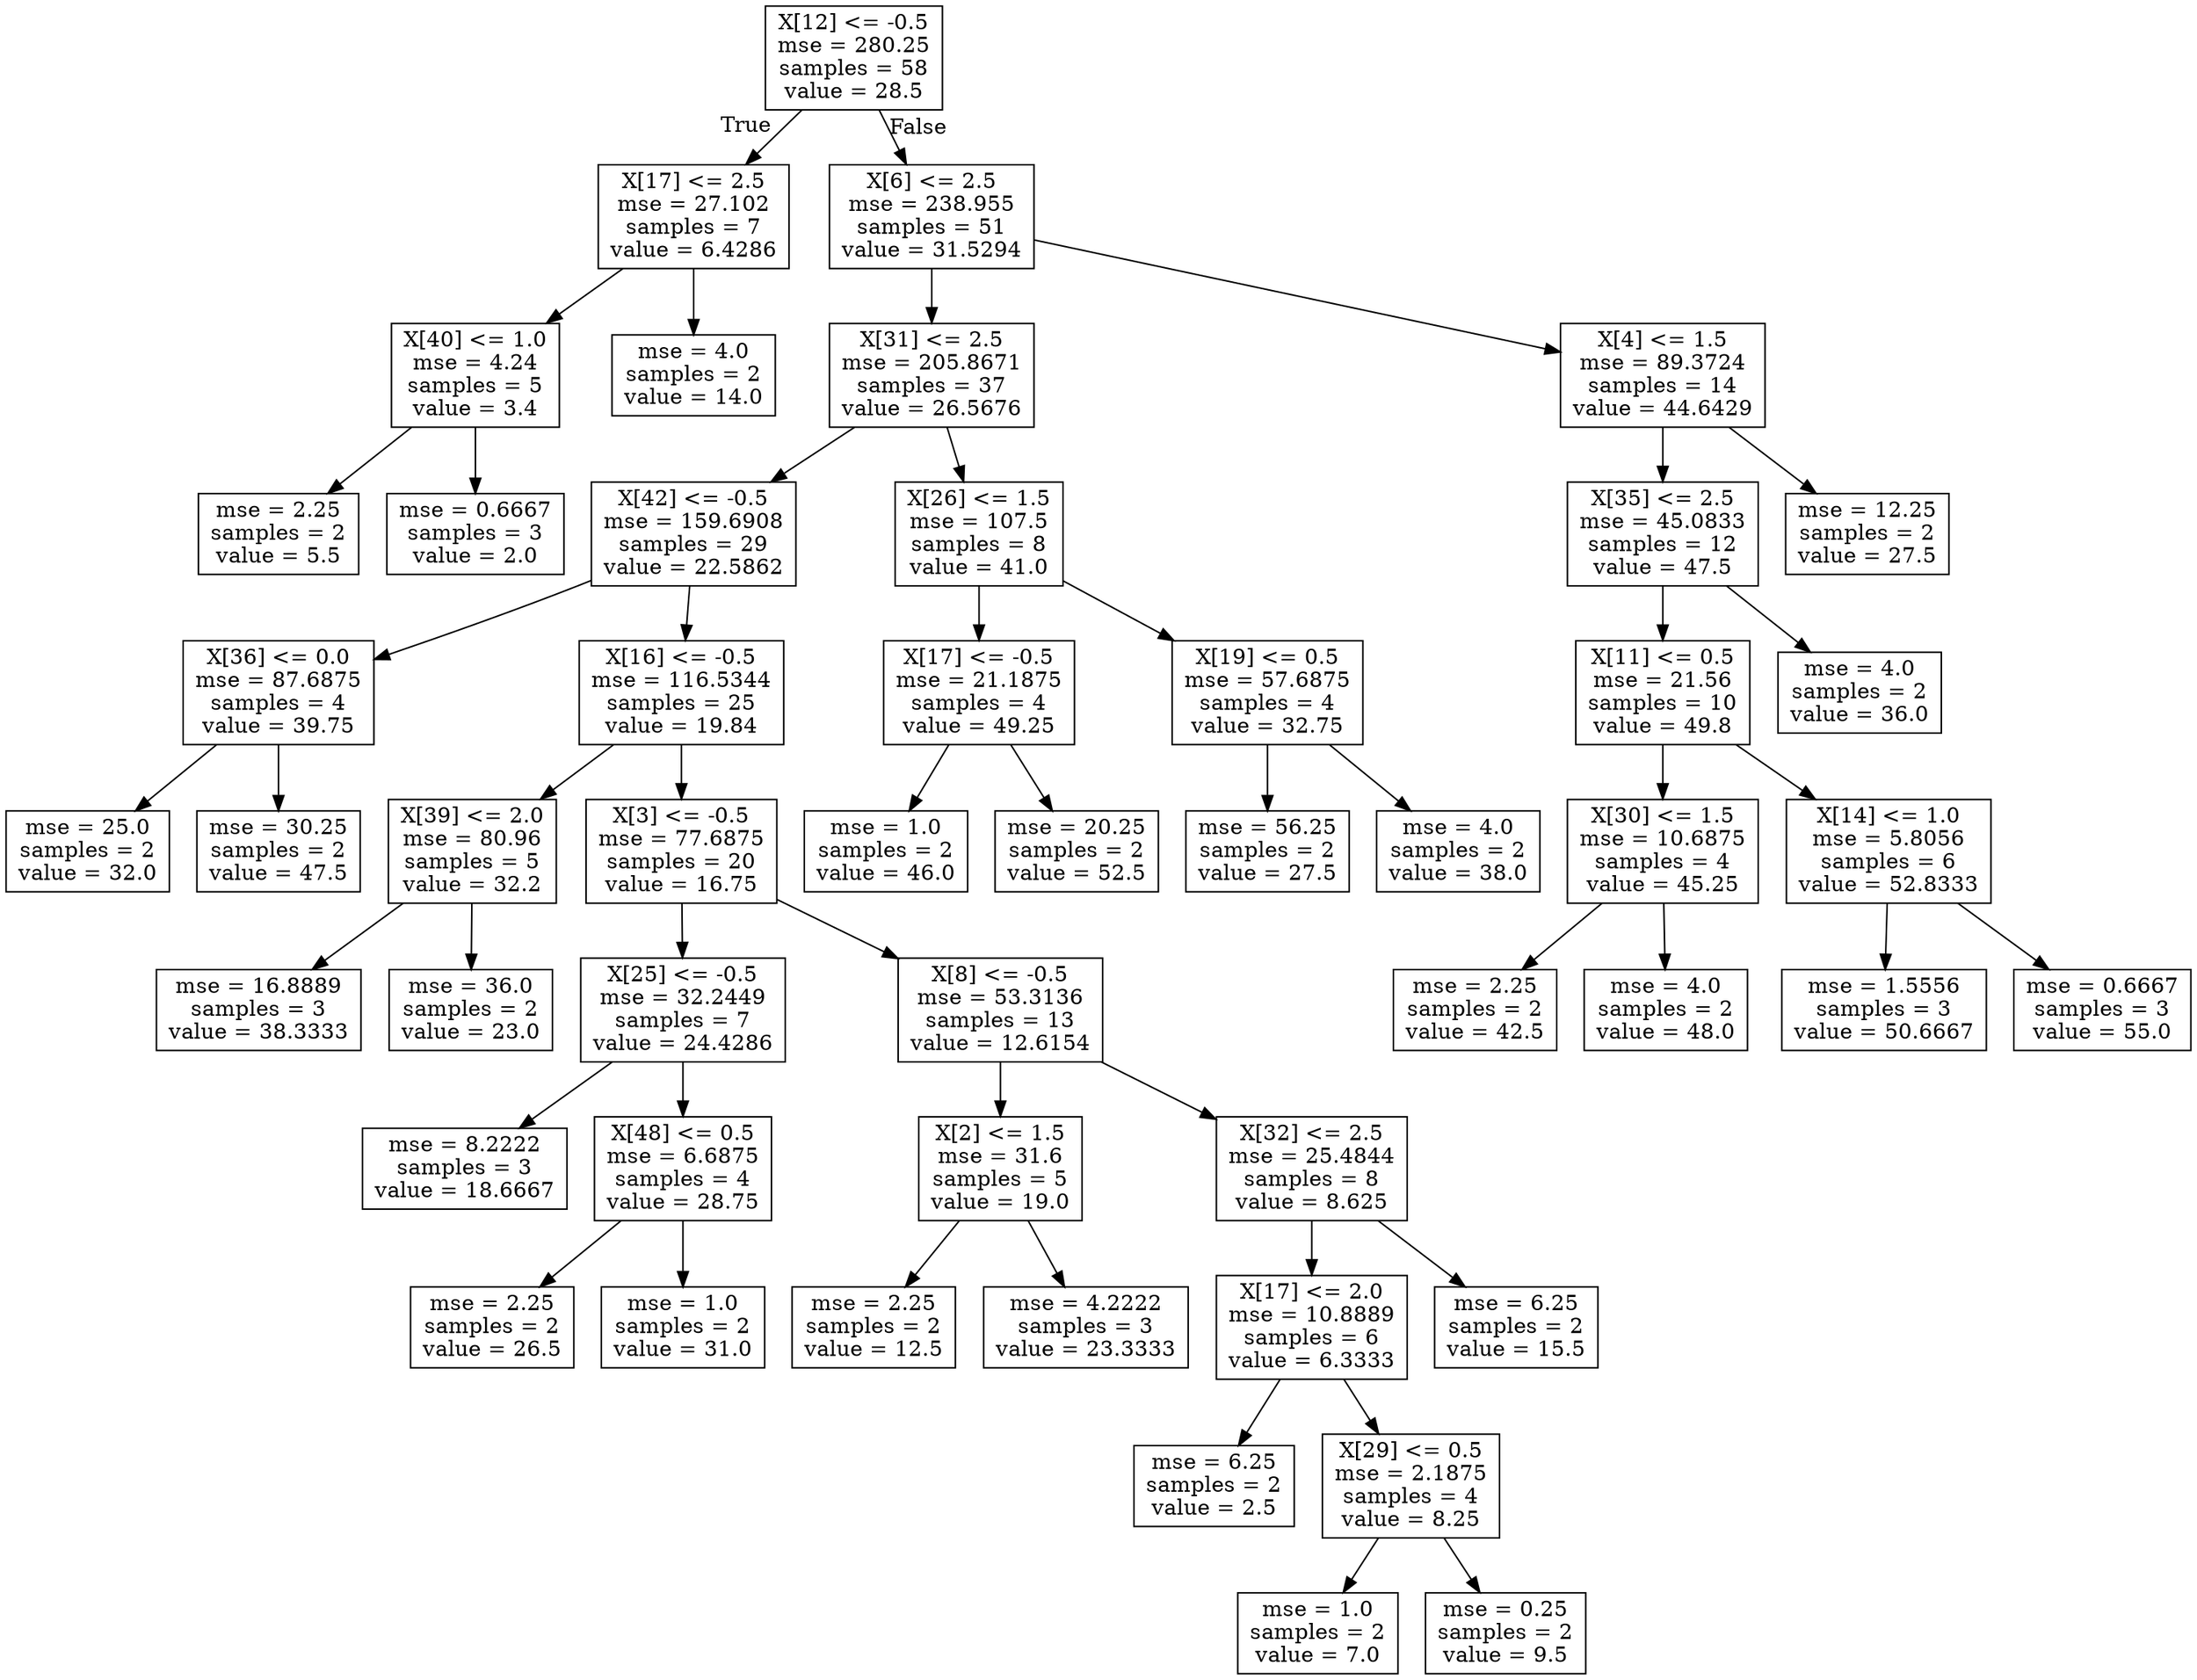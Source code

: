 digraph Tree {
node [shape=box] ;
0 [label="X[12] <= -0.5\nmse = 280.25\nsamples = 58\nvalue = 28.5"] ;
1 [label="X[17] <= 2.5\nmse = 27.102\nsamples = 7\nvalue = 6.4286"] ;
0 -> 1 [labeldistance=2.5, labelangle=45, headlabel="True"] ;
2 [label="X[40] <= 1.0\nmse = 4.24\nsamples = 5\nvalue = 3.4"] ;
1 -> 2 ;
3 [label="mse = 2.25\nsamples = 2\nvalue = 5.5"] ;
2 -> 3 ;
4 [label="mse = 0.6667\nsamples = 3\nvalue = 2.0"] ;
2 -> 4 ;
5 [label="mse = 4.0\nsamples = 2\nvalue = 14.0"] ;
1 -> 5 ;
6 [label="X[6] <= 2.5\nmse = 238.955\nsamples = 51\nvalue = 31.5294"] ;
0 -> 6 [labeldistance=2.5, labelangle=-45, headlabel="False"] ;
7 [label="X[31] <= 2.5\nmse = 205.8671\nsamples = 37\nvalue = 26.5676"] ;
6 -> 7 ;
8 [label="X[42] <= -0.5\nmse = 159.6908\nsamples = 29\nvalue = 22.5862"] ;
7 -> 8 ;
9 [label="X[36] <= 0.0\nmse = 87.6875\nsamples = 4\nvalue = 39.75"] ;
8 -> 9 ;
10 [label="mse = 25.0\nsamples = 2\nvalue = 32.0"] ;
9 -> 10 ;
11 [label="mse = 30.25\nsamples = 2\nvalue = 47.5"] ;
9 -> 11 ;
12 [label="X[16] <= -0.5\nmse = 116.5344\nsamples = 25\nvalue = 19.84"] ;
8 -> 12 ;
13 [label="X[39] <= 2.0\nmse = 80.96\nsamples = 5\nvalue = 32.2"] ;
12 -> 13 ;
14 [label="mse = 16.8889\nsamples = 3\nvalue = 38.3333"] ;
13 -> 14 ;
15 [label="mse = 36.0\nsamples = 2\nvalue = 23.0"] ;
13 -> 15 ;
16 [label="X[3] <= -0.5\nmse = 77.6875\nsamples = 20\nvalue = 16.75"] ;
12 -> 16 ;
17 [label="X[25] <= -0.5\nmse = 32.2449\nsamples = 7\nvalue = 24.4286"] ;
16 -> 17 ;
18 [label="mse = 8.2222\nsamples = 3\nvalue = 18.6667"] ;
17 -> 18 ;
19 [label="X[48] <= 0.5\nmse = 6.6875\nsamples = 4\nvalue = 28.75"] ;
17 -> 19 ;
20 [label="mse = 2.25\nsamples = 2\nvalue = 26.5"] ;
19 -> 20 ;
21 [label="mse = 1.0\nsamples = 2\nvalue = 31.0"] ;
19 -> 21 ;
22 [label="X[8] <= -0.5\nmse = 53.3136\nsamples = 13\nvalue = 12.6154"] ;
16 -> 22 ;
23 [label="X[2] <= 1.5\nmse = 31.6\nsamples = 5\nvalue = 19.0"] ;
22 -> 23 ;
24 [label="mse = 2.25\nsamples = 2\nvalue = 12.5"] ;
23 -> 24 ;
25 [label="mse = 4.2222\nsamples = 3\nvalue = 23.3333"] ;
23 -> 25 ;
26 [label="X[32] <= 2.5\nmse = 25.4844\nsamples = 8\nvalue = 8.625"] ;
22 -> 26 ;
27 [label="X[17] <= 2.0\nmse = 10.8889\nsamples = 6\nvalue = 6.3333"] ;
26 -> 27 ;
28 [label="mse = 6.25\nsamples = 2\nvalue = 2.5"] ;
27 -> 28 ;
29 [label="X[29] <= 0.5\nmse = 2.1875\nsamples = 4\nvalue = 8.25"] ;
27 -> 29 ;
30 [label="mse = 1.0\nsamples = 2\nvalue = 7.0"] ;
29 -> 30 ;
31 [label="mse = 0.25\nsamples = 2\nvalue = 9.5"] ;
29 -> 31 ;
32 [label="mse = 6.25\nsamples = 2\nvalue = 15.5"] ;
26 -> 32 ;
33 [label="X[26] <= 1.5\nmse = 107.5\nsamples = 8\nvalue = 41.0"] ;
7 -> 33 ;
34 [label="X[17] <= -0.5\nmse = 21.1875\nsamples = 4\nvalue = 49.25"] ;
33 -> 34 ;
35 [label="mse = 1.0\nsamples = 2\nvalue = 46.0"] ;
34 -> 35 ;
36 [label="mse = 20.25\nsamples = 2\nvalue = 52.5"] ;
34 -> 36 ;
37 [label="X[19] <= 0.5\nmse = 57.6875\nsamples = 4\nvalue = 32.75"] ;
33 -> 37 ;
38 [label="mse = 56.25\nsamples = 2\nvalue = 27.5"] ;
37 -> 38 ;
39 [label="mse = 4.0\nsamples = 2\nvalue = 38.0"] ;
37 -> 39 ;
40 [label="X[4] <= 1.5\nmse = 89.3724\nsamples = 14\nvalue = 44.6429"] ;
6 -> 40 ;
41 [label="X[35] <= 2.5\nmse = 45.0833\nsamples = 12\nvalue = 47.5"] ;
40 -> 41 ;
42 [label="X[11] <= 0.5\nmse = 21.56\nsamples = 10\nvalue = 49.8"] ;
41 -> 42 ;
43 [label="X[30] <= 1.5\nmse = 10.6875\nsamples = 4\nvalue = 45.25"] ;
42 -> 43 ;
44 [label="mse = 2.25\nsamples = 2\nvalue = 42.5"] ;
43 -> 44 ;
45 [label="mse = 4.0\nsamples = 2\nvalue = 48.0"] ;
43 -> 45 ;
46 [label="X[14] <= 1.0\nmse = 5.8056\nsamples = 6\nvalue = 52.8333"] ;
42 -> 46 ;
47 [label="mse = 1.5556\nsamples = 3\nvalue = 50.6667"] ;
46 -> 47 ;
48 [label="mse = 0.6667\nsamples = 3\nvalue = 55.0"] ;
46 -> 48 ;
49 [label="mse = 4.0\nsamples = 2\nvalue = 36.0"] ;
41 -> 49 ;
50 [label="mse = 12.25\nsamples = 2\nvalue = 27.5"] ;
40 -> 50 ;
}